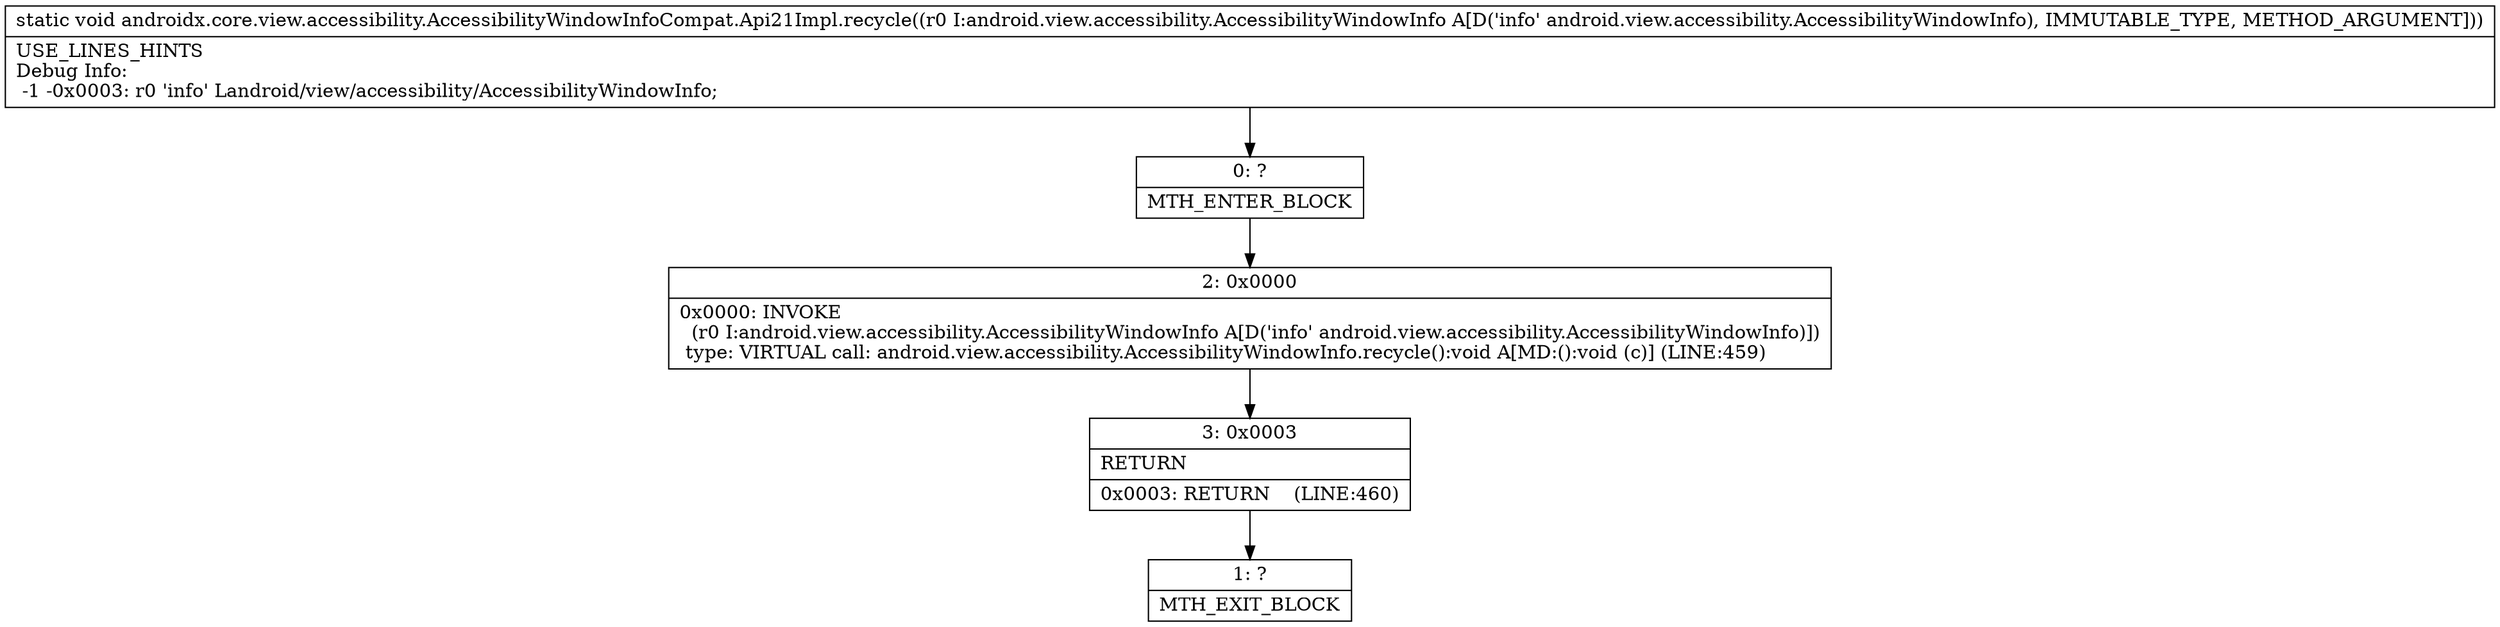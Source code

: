 digraph "CFG forandroidx.core.view.accessibility.AccessibilityWindowInfoCompat.Api21Impl.recycle(Landroid\/view\/accessibility\/AccessibilityWindowInfo;)V" {
Node_0 [shape=record,label="{0\:\ ?|MTH_ENTER_BLOCK\l}"];
Node_2 [shape=record,label="{2\:\ 0x0000|0x0000: INVOKE  \l  (r0 I:android.view.accessibility.AccessibilityWindowInfo A[D('info' android.view.accessibility.AccessibilityWindowInfo)])\l type: VIRTUAL call: android.view.accessibility.AccessibilityWindowInfo.recycle():void A[MD:():void (c)] (LINE:459)\l}"];
Node_3 [shape=record,label="{3\:\ 0x0003|RETURN\l|0x0003: RETURN    (LINE:460)\l}"];
Node_1 [shape=record,label="{1\:\ ?|MTH_EXIT_BLOCK\l}"];
MethodNode[shape=record,label="{static void androidx.core.view.accessibility.AccessibilityWindowInfoCompat.Api21Impl.recycle((r0 I:android.view.accessibility.AccessibilityWindowInfo A[D('info' android.view.accessibility.AccessibilityWindowInfo), IMMUTABLE_TYPE, METHOD_ARGUMENT]))  | USE_LINES_HINTS\lDebug Info:\l  \-1 \-0x0003: r0 'info' Landroid\/view\/accessibility\/AccessibilityWindowInfo;\l}"];
MethodNode -> Node_0;Node_0 -> Node_2;
Node_2 -> Node_3;
Node_3 -> Node_1;
}

